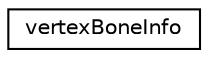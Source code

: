 digraph "Graphical Class Hierarchy"
{
  edge [fontname="Helvetica",fontsize="10",labelfontname="Helvetica",labelfontsize="10"];
  node [fontname="Helvetica",fontsize="10",shape=record];
  rankdir="LR";
  Node1 [label="vertexBoneInfo",height=0.2,width=0.4,color="black", fillcolor="white", style="filled",URL="$structvertex_bone_info.html",tooltip="structure to store data per vertex for skinning it stores weights per bone and the bone IDs correspon..."];
}
